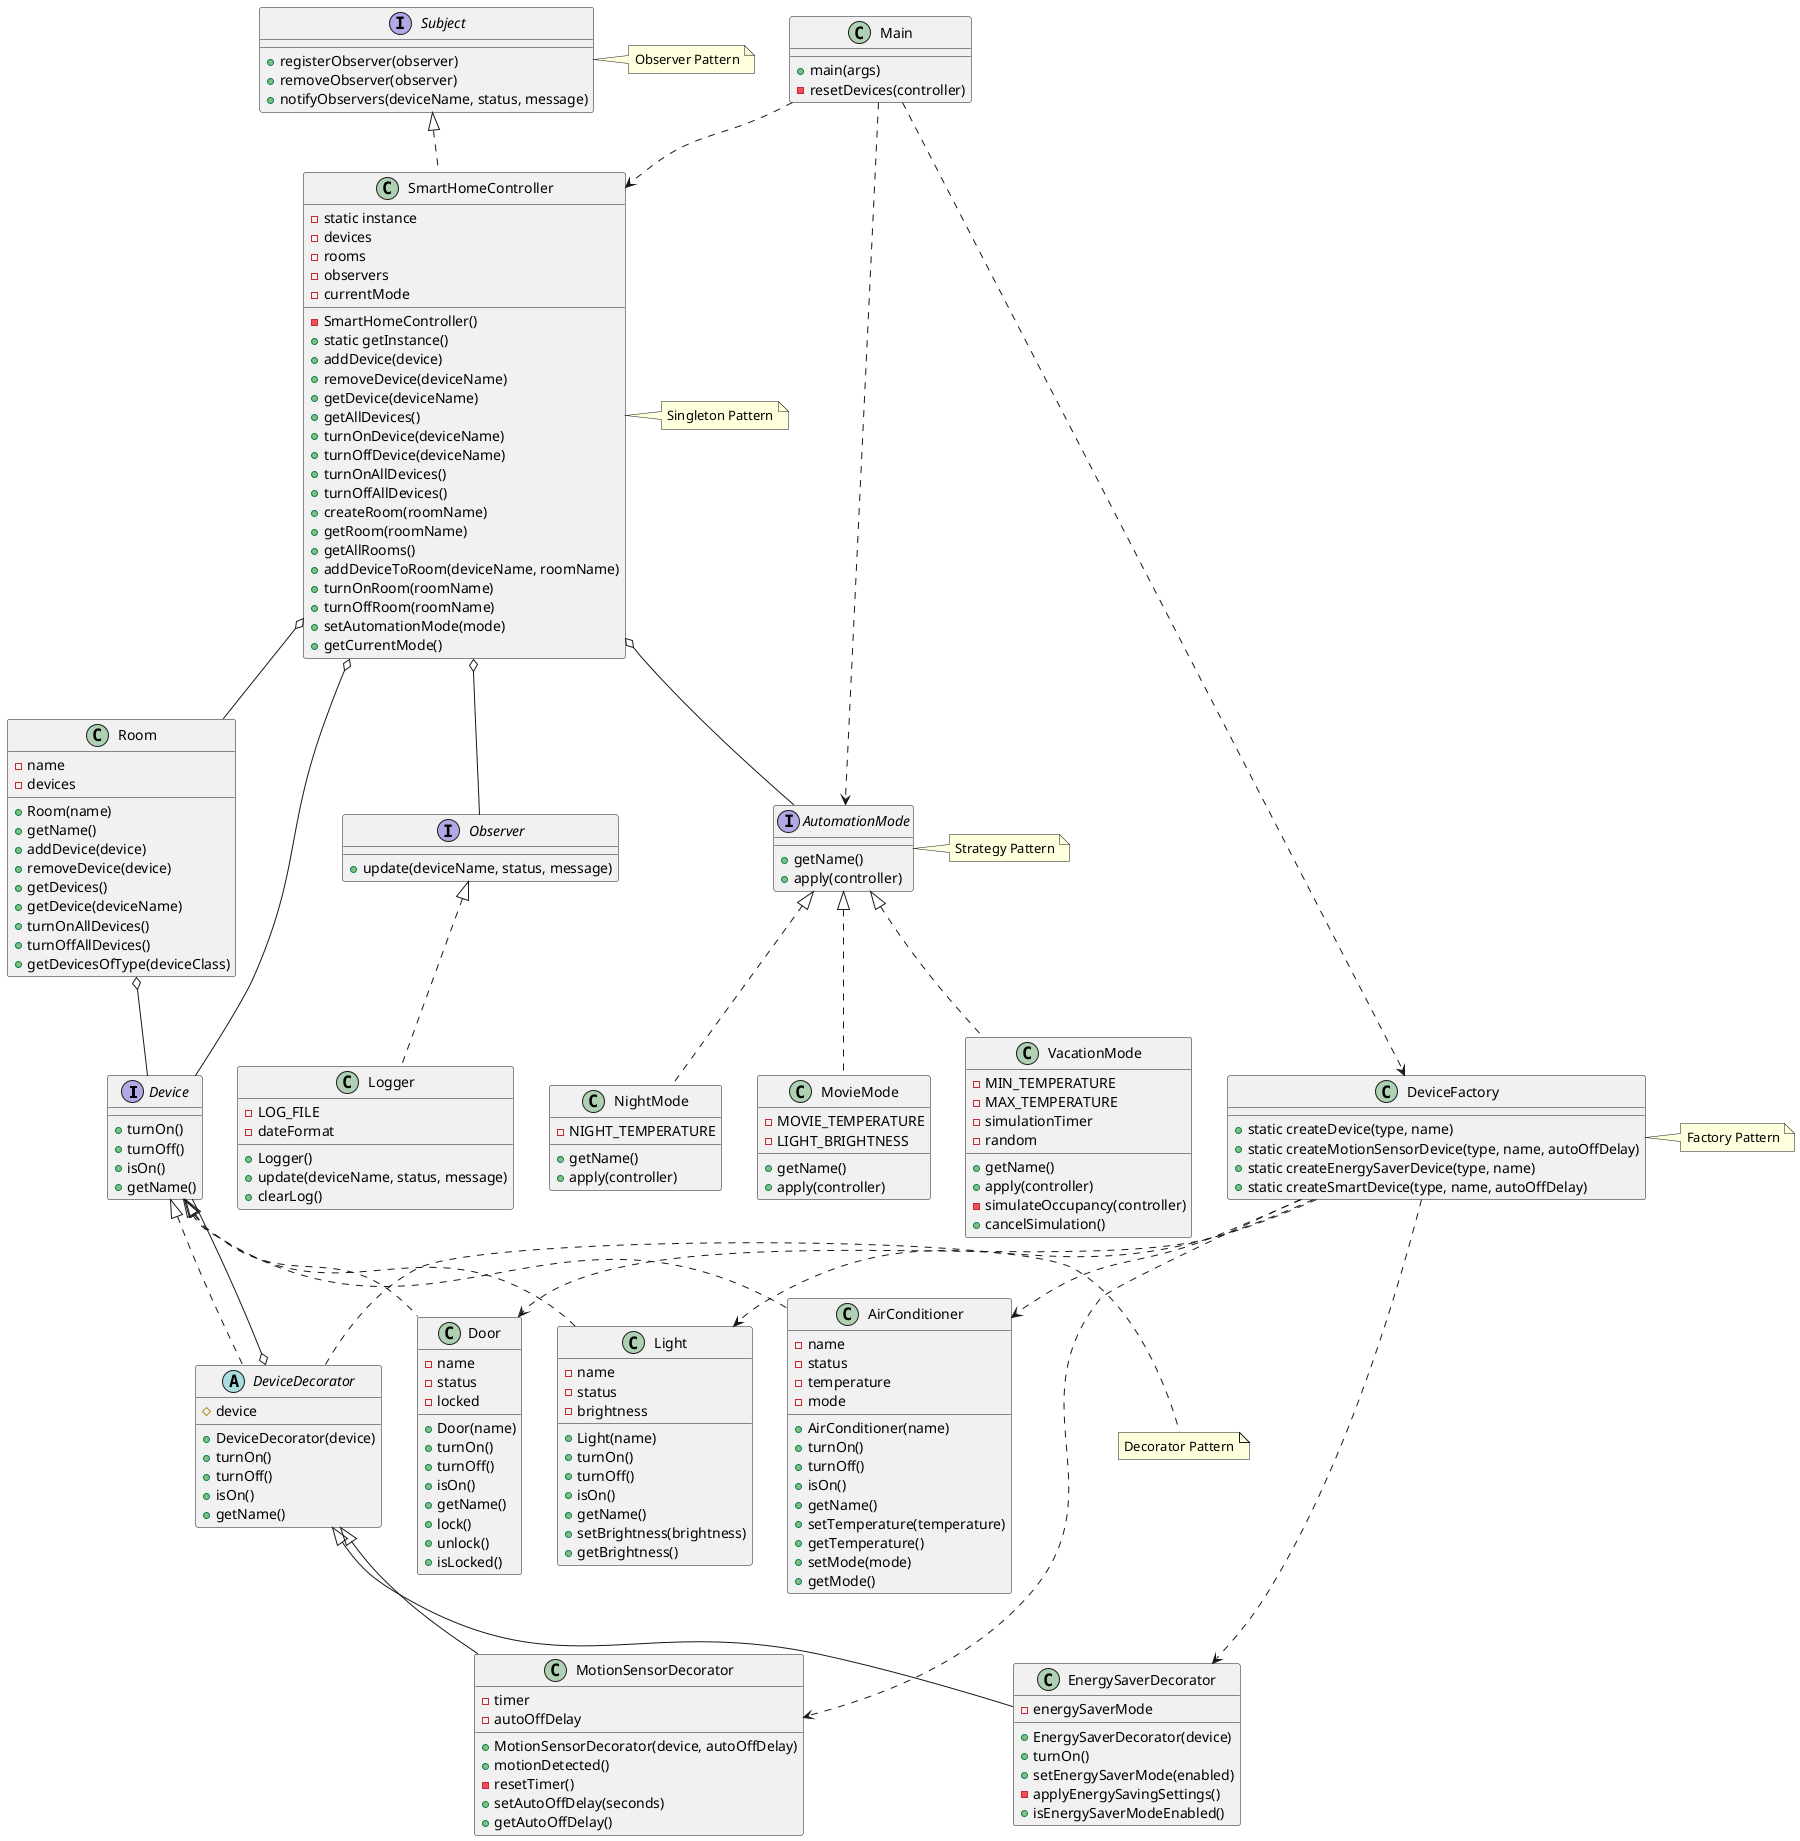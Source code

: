 @startuml "Smart Home Controller System"

' Interfaces
interface Device {
  +turnOn()
  +turnOff()
  +isOn()
  +getName()
}

interface Observer {
  +update(deviceName, status, message)
}

interface Subject {
  +registerObserver(observer)
  +removeObserver(observer)
  +notifyObservers(deviceName, status, message)
}

interface AutomationMode {
  +getName()
  +apply(controller)
}

' Device Implementations
class Light {
  -name
  -status
  -brightness
  +Light(name)
  +turnOn()
  +turnOff()
  +isOn()
  +getName()
  +setBrightness(brightness)
  +getBrightness()
}

class AirConditioner {
  -name
  -status
  -temperature
  -mode
  +AirConditioner(name)
  +turnOn()
  +turnOff()
  +isOn()
  +getName()
  +setTemperature(temperature)
  +getTemperature()
  +setMode(mode)
  +getMode()
}

class Door {
  -name
  -status
  -locked
  +Door(name)
  +turnOn()
  +turnOff()
  +isOn()
  +getName()
  +lock()
  +unlock()
  +isLocked()
}

' Decorator Pattern
abstract class DeviceDecorator {
  #device
  +DeviceDecorator(device)
  +turnOn()
  +turnOff()
  +isOn()
  +getName()
}

class MotionSensorDecorator {
  -timer
  -autoOffDelay
  +MotionSensorDecorator(device, autoOffDelay)
  +motionDetected()
  -resetTimer()
  +setAutoOffDelay(seconds)
  +getAutoOffDelay()
}

class EnergySaverDecorator {
  -energySaverMode
  +EnergySaverDecorator(device)
  +turnOn()
  +setEnergySaverMode(enabled)
  -applyEnergySavingSettings()
  +isEnergySaverModeEnabled()
}

' Room Class
class Room {
  -name
  -devices
  +Room(name)
  +getName()
  +addDevice(device)
  +removeDevice(device)
  +getDevices()
  +getDevice(deviceName)
  +turnOnAllDevices()
  +turnOffAllDevices()
  +getDevicesOfType(deviceClass)
}

' Singleton Controller
class SmartHomeController {
  -static instance
  -devices
  -rooms
  -observers
  -currentMode
  -SmartHomeController()
  +static getInstance()
  +addDevice(device)
  +removeDevice(deviceName)
  +getDevice(deviceName)
  +getAllDevices()
  +turnOnDevice(deviceName)
  +turnOffDevice(deviceName)
  +turnOnAllDevices()
  +turnOffAllDevices()
  +createRoom(roomName)
  +getRoom(roomName)
  +getAllRooms()
  +addDeviceToRoom(deviceName, roomName)
  +turnOnRoom(roomName)
  +turnOffRoom(roomName)
  +setAutomationMode(mode)
  +getCurrentMode()
}

' Observer Implementation
class Logger {
  -LOG_FILE
  -dateFormat
  +Logger()
  +update(deviceName, status, message)
  +clearLog()
}

' Automation Modes (Strategy Pattern)
class NightMode {
  -NIGHT_TEMPERATURE
  +getName()
  +apply(controller)
}

class MovieMode {
  -MOVIE_TEMPERATURE
  -LIGHT_BRIGHTNESS
  +getName()
  +apply(controller)
}

class VacationMode {
  -MIN_TEMPERATURE
  -MAX_TEMPERATURE
  -simulationTimer
  -random
  +getName()
  +apply(controller)
  -simulateOccupancy(controller)
  +cancelSimulation()
}

' Factory
class DeviceFactory {
  +static createDevice(type, name)
  +static createMotionSensorDevice(type, name, autoOffDelay)
  +static createEnergySaverDevice(type, name)
  +static createSmartDevice(type, name, autoOffDelay)
}

' Main Application
class Main {
  +main(args)
  -resetDevices(controller)
}

' Relationships
Device <|.. Light
Device <|.. AirConditioner
Device <|.. Door
Device <|.. DeviceDecorator
DeviceDecorator <|-- MotionSensorDecorator
DeviceDecorator <|-- EnergySaverDecorator
Observer <|.. Logger
Subject <|.. SmartHomeController
AutomationMode <|.. NightMode
AutomationMode <|.. MovieMode
AutomationMode <|.. VacationMode

DeviceDecorator o-- Device
SmartHomeController o-- Device
SmartHomeController o-- Observer
SmartHomeController o-- Room
SmartHomeController o-- AutomationMode
Room o-- Device

DeviceFactory ..> Light
DeviceFactory ..> AirConditioner
DeviceFactory ..> Door
DeviceFactory ..> MotionSensorDecorator
DeviceFactory ..> EnergySaverDecorator

Main ..> SmartHomeController
Main ..> DeviceFactory
Main ..> AutomationMode

' Design Pattern Notes
note right of Subject : Observer Pattern
note right of SmartHomeController : Singleton Pattern
note right of DeviceDecorator : Decorator Pattern
note right of DeviceFactory : Factory Pattern
note right of AutomationMode : Strategy Pattern

@enduml